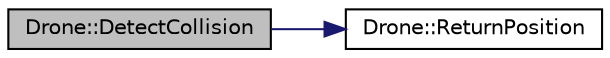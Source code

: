 digraph "Drone::DetectCollision"
{
 // LATEX_PDF_SIZE
  edge [fontname="Helvetica",fontsize="10",labelfontname="Helvetica",labelfontsize="10"];
  node [fontname="Helvetica",fontsize="10",shape=record];
  rankdir="LR";
  Node1 [label="Drone::DetectCollision",height=0.2,width=0.4,color="black", fillcolor="grey75", style="filled", fontcolor="black",tooltip="Detekcja kolizji pomiędzy dwoma dronami."];
  Node1 -> Node2 [color="midnightblue",fontsize="10",style="solid",fontname="Helvetica"];
  Node2 [label="Drone::ReturnPosition",height=0.2,width=0.4,color="black", fillcolor="white", style="filled",URL="$class_drone.html#a564b1ed854085a4cc7338d87258baba2",tooltip="Wyświetl pozycję drona w globalnym układzie współrzędnych."];
}
